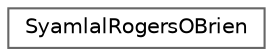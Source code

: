 digraph "Graphical Class Hierarchy"
{
 // LATEX_PDF_SIZE
  bgcolor="transparent";
  edge [fontname=Helvetica,fontsize=10,labelfontname=Helvetica,labelfontsize=10];
  node [fontname=Helvetica,fontsize=10,shape=box,height=0.2,width=0.4];
  rankdir="LR";
  Node0 [id="Node000000",label="SyamlalRogersOBrien",height=0.2,width=0.4,color="grey40", fillcolor="white", style="filled",URL="$classFoam_1_1SyamlalRogersOBrien.html",tooltip=" "];
}
